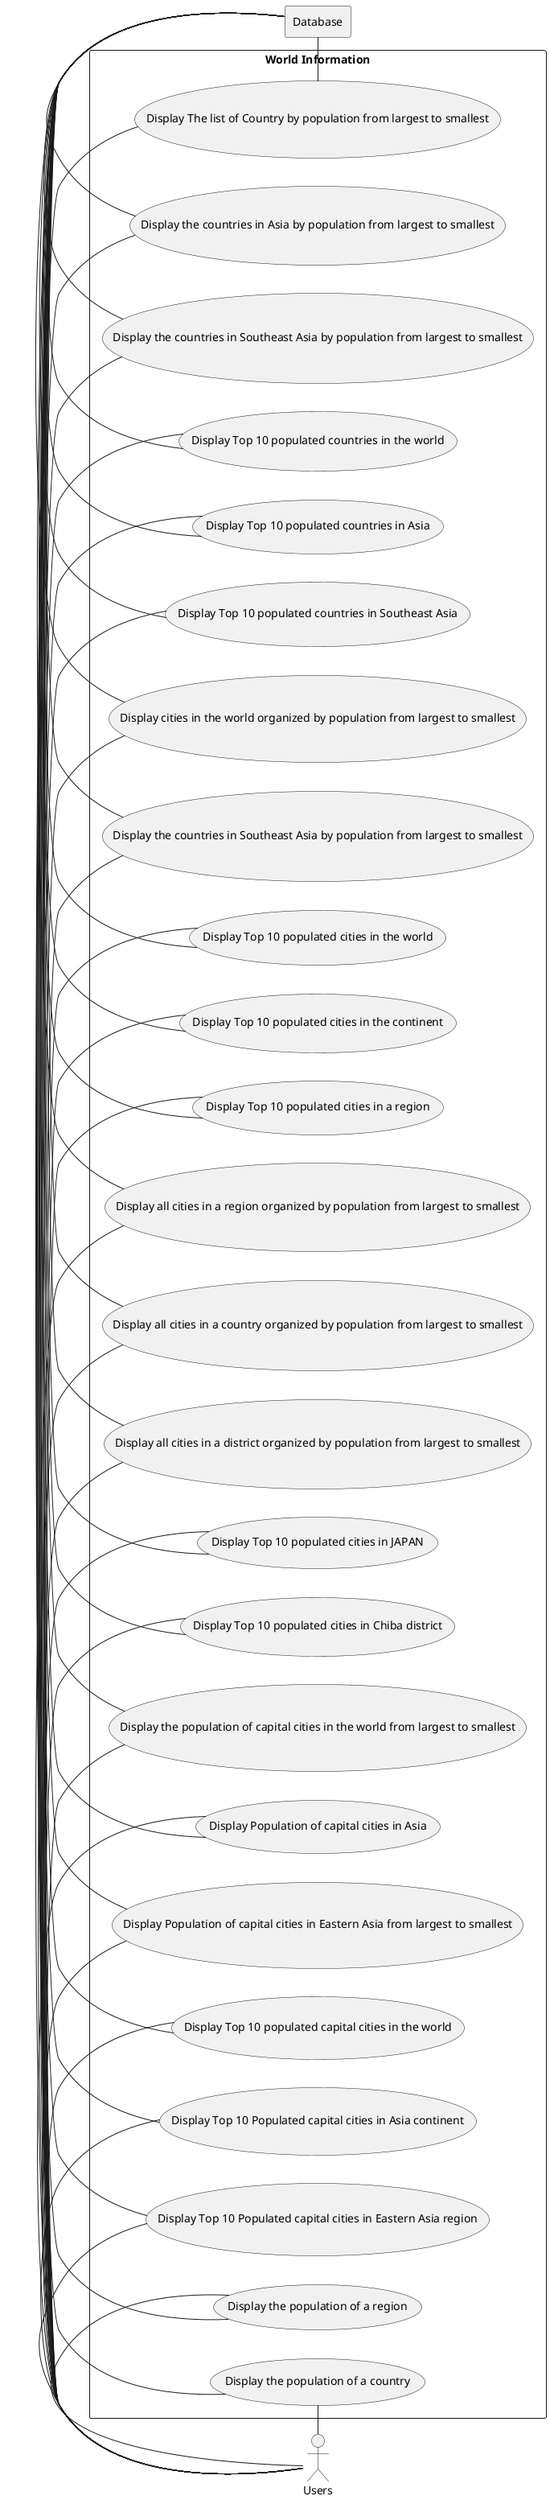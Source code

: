 @startuml

actor Users as "Users"
left to right direction
rectangle Database

rectangle "World Information" {
    usecase UC1 as "Display The list of Country by population from largest to smallest"
    Users - UC1
    UC1 - Database

    usecase UC2 as "Display the countries in Asia by population from largest to smallest"
    Users - UC2
    UC2 - Database

    usecase UC3 as "Display the countries in Southeast Asia by population from largest to smallest"
    Users - UC3
    UC3 - Database

    usecase UC4 as "Display Top 10 populated countries in the world"
    Users - UC4
    UC4 - Database

    usecase UC5 as "Display Top 10 populated countries in Asia"
    Users - UC5
    UC5 - Database

    usecase UC6 as "Display Top 10 populated countries in Southeast Asia"
    Users - UC6
    UC6 - Database

    usecase UC7 as "Display cities in the world organized by population from largest to smallest"
    Users - UC7
    UC7 - Database

    usecase UC8 as "Display the countries in Southeast Asia by population from largest to smallest"
    Users - UC8
    UC8 - Database

     usecase UC9 as "Display Top 10 populated cities in the world"
     Users - UC9
     UC9 - Database

      usecase UC10 as "Display Top 10 populated cities in the continent"
      Users - UC10
      UC10 - Database

      usecase UC11 as "Display Top 10 populated cities in a region"
      Users - UC11
      UC11 - Database

      usecase UC12 as "Display all cities in a region organized by population from largest to smallest"
      Users - UC12
      UC12 - Database

      usecase UC13 as "Display all cities in a country organized by population from largest to smallest"
      Users - UC13
      UC13 - Database

      usecase UC14 as "Display all cities in a district organized by population from largest to smallest"
      Users - UC14
      UC14 - Database

      usecase UC15 as "Display Top 10 populated cities in JAPAN"
      Users - UC15
      UC15 - Database

      usecase UC16 as "Display Top 10 populated cities in Chiba district"
      Users - UC16
      UC16 - Database

      usecase UC17 as "Display the population of capital cities in the world from largest to smallest"
      Users - UC17
      UC17 - Database

      usecase UC18 as "Display Population of capital cities in Asia"
      Users - UC18
      UC18 - Database

      usecase UC19 as "Display Population of capital cities in Eastern Asia from largest to smallest"
      Users - UC19
      UC19 - Database

      usecase UC20 as "Display Top 10 populated capital cities in the world"
      Users - UC20
      UC20 - Database

      usecase UC21 as "Display Top 10 Populated capital cities in Asia continent"
      Users - UC21
      UC21 - Database

      usecase UC22 as "Display Top 10 Populated capital cities in Eastern Asia region"
      Users - UC22
      UC22 - Database

      usecase UC23 as "Display the population of a region"
      Users - UC23
      UC23 - Database

      usecase UC24 as "Display the population of a country"
      Users - UC24
      UC24 - Database


}

@enduml
